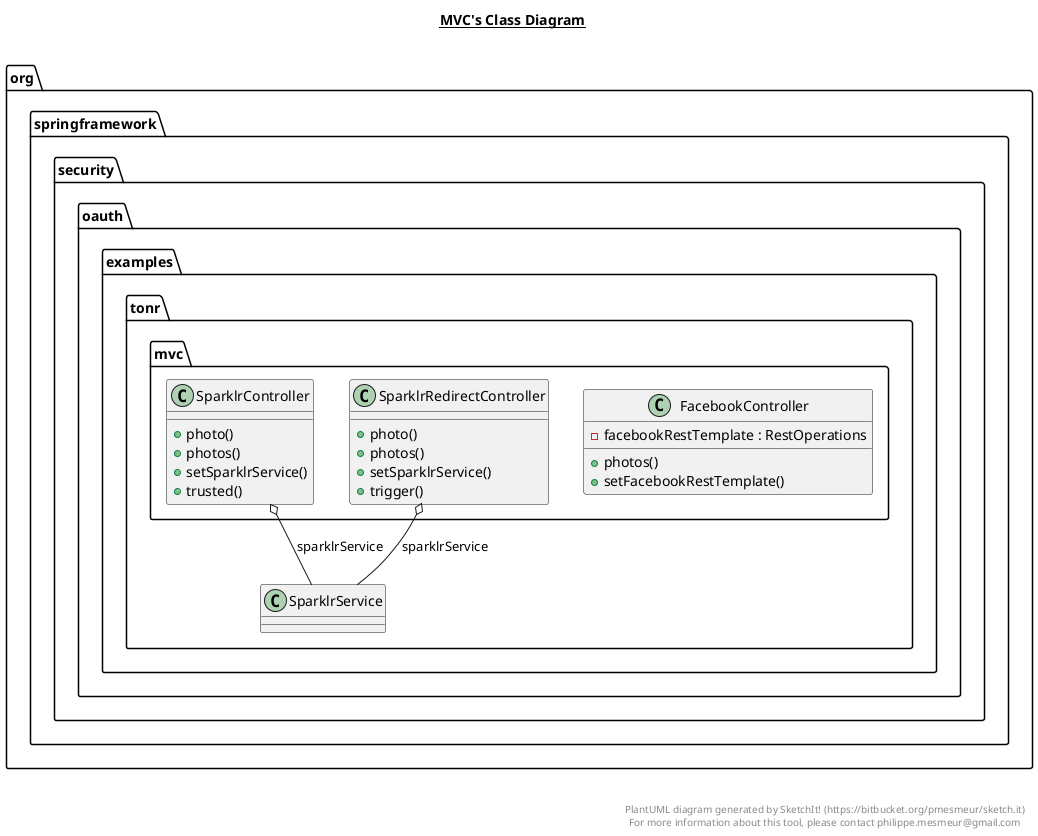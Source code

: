 @startuml

title __MVC's Class Diagram__\n

  namespace org.springframework.security.oauth.examples.tonr {
    namespace mvc {
      class org.springframework.security.oauth.examples.tonr.mvc.FacebookController {
          - facebookRestTemplate : RestOperations
          + photos()
          + setFacebookRestTemplate()
      }
    }
  }
  

  namespace org.springframework.security.oauth.examples.tonr {
    namespace mvc {
      class org.springframework.security.oauth.examples.tonr.mvc.SparklrController {
          + photo()
          + photos()
          + setSparklrService()
          + trusted()
      }
    }
  }
  

  namespace org.springframework.security.oauth.examples.tonr {
    namespace mvc {
      class org.springframework.security.oauth.examples.tonr.mvc.SparklrRedirectController {
          + photo()
          + photos()
          + setSparklrService()
          + trigger()
      }
    }
  }
  

  org.springframework.security.oauth.examples.tonr.mvc.SparklrController o-- org.springframework.security.oauth.examples.tonr.SparklrService : sparklrService
  org.springframework.security.oauth.examples.tonr.mvc.SparklrRedirectController o-- org.springframework.security.oauth.examples.tonr.SparklrService : sparklrService


right footer


PlantUML diagram generated by SketchIt! (https://bitbucket.org/pmesmeur/sketch.it)
For more information about this tool, please contact philippe.mesmeur@gmail.com
endfooter

@enduml
